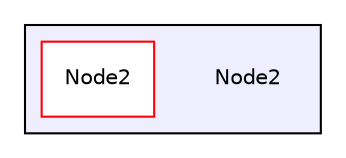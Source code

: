 digraph "/home/student/Byggmester-Martha/Node2" {
  compound=true
  node [ fontsize="10", fontname="Helvetica"];
  edge [ labelfontsize="10", labelfontname="Helvetica"];
  subgraph clusterdir_a0c52fe222d51b3e88a925bf0c201982 {
    graph [ bgcolor="#eeeeff", pencolor="black", label="" URL="dir_a0c52fe222d51b3e88a925bf0c201982.html"];
    dir_a0c52fe222d51b3e88a925bf0c201982 [shape=plaintext label="Node2"];
    dir_52e82626848ab54abcb6dc6b76c1c602 [shape=box label="Node2" color="red" fillcolor="white" style="filled" URL="dir_52e82626848ab54abcb6dc6b76c1c602.html"];
  }
}
